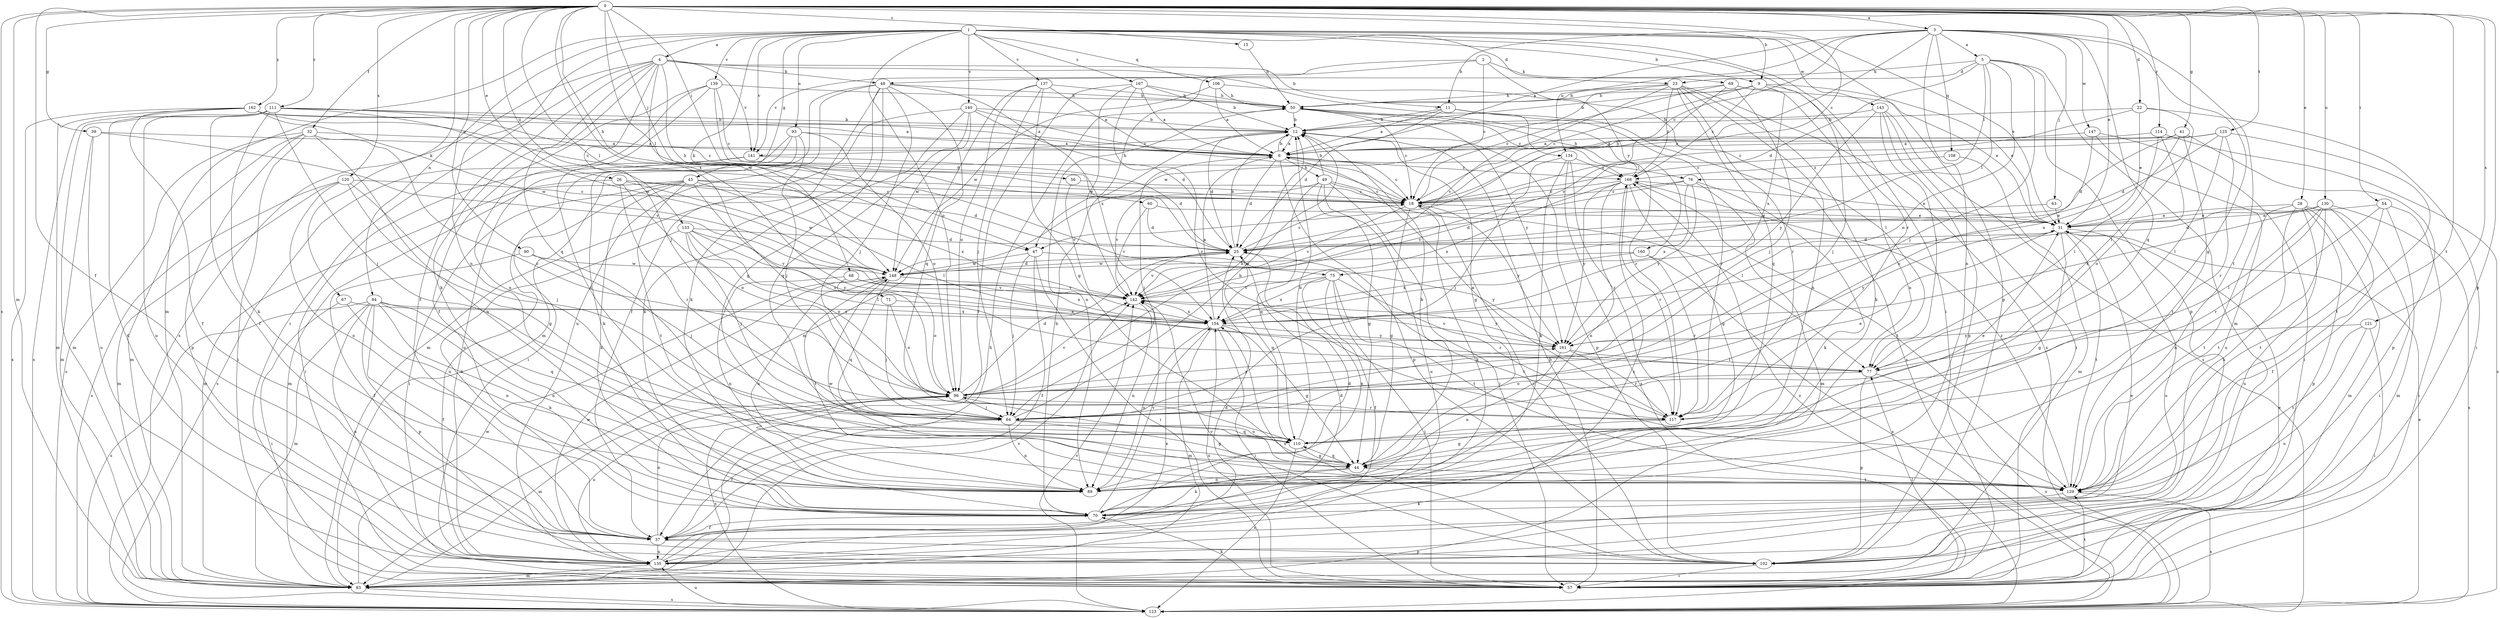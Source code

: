 strict digraph  {
0;
1;
2;
3;
4;
5;
6;
9;
11;
12;
15;
18;
22;
23;
25;
26;
28;
31;
32;
37;
39;
41;
43;
44;
47;
48;
49;
50;
54;
56;
57;
60;
63;
64;
67;
68;
69;
70;
71;
75;
76;
77;
83;
84;
89;
90;
93;
96;
102;
106;
108;
110;
111;
114;
117;
120;
121;
123;
125;
129;
130;
133;
134;
135;
137;
139;
140;
141;
142;
143;
147;
148;
154;
160;
161;
162;
167;
168;
0 -> 3  [label=a];
0 -> 9  [label=b];
0 -> 15  [label=c];
0 -> 18  [label=c];
0 -> 22  [label=d];
0 -> 26  [label=e];
0 -> 28  [label=e];
0 -> 31  [label=e];
0 -> 32  [label=f];
0 -> 37  [label=f];
0 -> 39  [label=g];
0 -> 41  [label=g];
0 -> 47  [label=h];
0 -> 54  [label=i];
0 -> 56  [label=i];
0 -> 60  [label=j];
0 -> 67  [label=k];
0 -> 71  [label=l];
0 -> 75  [label=l];
0 -> 83  [label=m];
0 -> 90  [label=o];
0 -> 102  [label=p];
0 -> 111  [label=r];
0 -> 114  [label=r];
0 -> 120  [label=s];
0 -> 121  [label=s];
0 -> 123  [label=s];
0 -> 125  [label=t];
0 -> 129  [label=t];
0 -> 130  [label=u];
0 -> 133  [label=u];
0 -> 154  [label=x];
0 -> 162  [label=z];
1 -> 4  [label=a];
1 -> 9  [label=b];
1 -> 23  [label=d];
1 -> 31  [label=e];
1 -> 43  [label=g];
1 -> 57  [label=i];
1 -> 68  [label=k];
1 -> 83  [label=m];
1 -> 84  [label=n];
1 -> 89  [label=n];
1 -> 93  [label=o];
1 -> 96  [label=o];
1 -> 102  [label=p];
1 -> 106  [label=q];
1 -> 117  [label=r];
1 -> 137  [label=v];
1 -> 139  [label=v];
1 -> 140  [label=v];
1 -> 141  [label=v];
1 -> 143  [label=w];
1 -> 167  [label=z];
2 -> 18  [label=c];
2 -> 47  [label=h];
2 -> 69  [label=k];
2 -> 141  [label=v];
2 -> 160  [label=y];
3 -> 5  [label=a];
3 -> 6  [label=a];
3 -> 11  [label=b];
3 -> 18  [label=c];
3 -> 44  [label=g];
3 -> 47  [label=h];
3 -> 63  [label=j];
3 -> 89  [label=n];
3 -> 108  [label=q];
3 -> 110  [label=q];
3 -> 129  [label=t];
3 -> 134  [label=u];
3 -> 147  [label=w];
4 -> 11  [label=b];
4 -> 37  [label=f];
4 -> 47  [label=h];
4 -> 48  [label=h];
4 -> 57  [label=i];
4 -> 64  [label=j];
4 -> 70  [label=k];
4 -> 110  [label=q];
4 -> 123  [label=s];
4 -> 134  [label=u];
4 -> 141  [label=v];
4 -> 148  [label=w];
5 -> 23  [label=d];
5 -> 25  [label=d];
5 -> 48  [label=h];
5 -> 64  [label=j];
5 -> 75  [label=l];
5 -> 76  [label=l];
5 -> 83  [label=m];
5 -> 96  [label=o];
5 -> 102  [label=p];
6 -> 12  [label=b];
6 -> 18  [label=c];
6 -> 25  [label=d];
6 -> 49  [label=h];
6 -> 64  [label=j];
6 -> 76  [label=l];
6 -> 102  [label=p];
6 -> 168  [label=z];
9 -> 12  [label=b];
9 -> 18  [label=c];
9 -> 31  [label=e];
9 -> 50  [label=h];
9 -> 64  [label=j];
9 -> 154  [label=x];
9 -> 168  [label=z];
11 -> 6  [label=a];
11 -> 12  [label=b];
11 -> 25  [label=d];
11 -> 117  [label=r];
11 -> 123  [label=s];
12 -> 6  [label=a];
12 -> 25  [label=d];
12 -> 44  [label=g];
12 -> 102  [label=p];
12 -> 141  [label=v];
15 -> 50  [label=h];
18 -> 31  [label=e];
18 -> 44  [label=g];
18 -> 70  [label=k];
18 -> 142  [label=v];
18 -> 161  [label=y];
22 -> 12  [label=b];
22 -> 18  [label=c];
22 -> 31  [label=e];
22 -> 57  [label=i];
22 -> 77  [label=l];
23 -> 50  [label=h];
23 -> 70  [label=k];
23 -> 89  [label=n];
23 -> 110  [label=q];
23 -> 117  [label=r];
23 -> 123  [label=s];
23 -> 142  [label=v];
23 -> 148  [label=w];
23 -> 168  [label=z];
25 -> 12  [label=b];
25 -> 18  [label=c];
25 -> 110  [label=q];
25 -> 129  [label=t];
25 -> 142  [label=v];
25 -> 148  [label=w];
26 -> 18  [label=c];
26 -> 25  [label=d];
26 -> 83  [label=m];
26 -> 96  [label=o];
26 -> 117  [label=r];
26 -> 148  [label=w];
28 -> 31  [label=e];
28 -> 57  [label=i];
28 -> 70  [label=k];
28 -> 83  [label=m];
28 -> 102  [label=p];
28 -> 129  [label=t];
28 -> 135  [label=u];
31 -> 25  [label=d];
31 -> 44  [label=g];
31 -> 129  [label=t];
31 -> 135  [label=u];
31 -> 161  [label=y];
32 -> 6  [label=a];
32 -> 57  [label=i];
32 -> 83  [label=m];
32 -> 89  [label=n];
32 -> 96  [label=o];
32 -> 102  [label=p];
32 -> 123  [label=s];
37 -> 25  [label=d];
37 -> 96  [label=o];
37 -> 102  [label=p];
37 -> 135  [label=u];
39 -> 6  [label=a];
39 -> 83  [label=m];
39 -> 135  [label=u];
39 -> 142  [label=v];
41 -> 6  [label=a];
41 -> 25  [label=d];
41 -> 102  [label=p];
41 -> 129  [label=t];
41 -> 154  [label=x];
43 -> 18  [label=c];
43 -> 57  [label=i];
43 -> 70  [label=k];
43 -> 77  [label=l];
43 -> 83  [label=m];
43 -> 96  [label=o];
43 -> 129  [label=t];
43 -> 135  [label=u];
43 -> 154  [label=x];
44 -> 12  [label=b];
44 -> 70  [label=k];
44 -> 89  [label=n];
44 -> 96  [label=o];
44 -> 110  [label=q];
44 -> 129  [label=t];
47 -> 37  [label=f];
47 -> 57  [label=i];
47 -> 64  [label=j];
47 -> 148  [label=w];
47 -> 161  [label=y];
48 -> 37  [label=f];
48 -> 44  [label=g];
48 -> 50  [label=h];
48 -> 64  [label=j];
48 -> 70  [label=k];
48 -> 83  [label=m];
48 -> 110  [label=q];
48 -> 135  [label=u];
48 -> 154  [label=x];
49 -> 12  [label=b];
49 -> 18  [label=c];
49 -> 44  [label=g];
49 -> 57  [label=i];
49 -> 77  [label=l];
49 -> 110  [label=q];
49 -> 135  [label=u];
49 -> 142  [label=v];
50 -> 12  [label=b];
50 -> 18  [label=c];
50 -> 89  [label=n];
50 -> 117  [label=r];
50 -> 161  [label=y];
50 -> 168  [label=z];
54 -> 31  [label=e];
54 -> 57  [label=i];
54 -> 83  [label=m];
54 -> 89  [label=n];
54 -> 129  [label=t];
56 -> 18  [label=c];
56 -> 142  [label=v];
57 -> 12  [label=b];
57 -> 31  [label=e];
57 -> 70  [label=k];
57 -> 77  [label=l];
57 -> 129  [label=t];
57 -> 154  [label=x];
60 -> 25  [label=d];
60 -> 31  [label=e];
60 -> 142  [label=v];
63 -> 25  [label=d];
63 -> 31  [label=e];
64 -> 12  [label=b];
64 -> 31  [label=e];
64 -> 37  [label=f];
64 -> 44  [label=g];
64 -> 89  [label=n];
64 -> 110  [label=q];
67 -> 57  [label=i];
67 -> 89  [label=n];
67 -> 154  [label=x];
68 -> 89  [label=n];
68 -> 96  [label=o];
68 -> 142  [label=v];
68 -> 154  [label=x];
69 -> 18  [label=c];
69 -> 31  [label=e];
69 -> 50  [label=h];
69 -> 64  [label=j];
69 -> 89  [label=n];
69 -> 142  [label=v];
70 -> 12  [label=b];
70 -> 25  [label=d];
70 -> 37  [label=f];
70 -> 142  [label=v];
71 -> 64  [label=j];
71 -> 96  [label=o];
71 -> 154  [label=x];
75 -> 37  [label=f];
75 -> 57  [label=i];
75 -> 89  [label=n];
75 -> 117  [label=r];
75 -> 129  [label=t];
75 -> 142  [label=v];
75 -> 154  [label=x];
76 -> 18  [label=c];
76 -> 70  [label=k];
76 -> 83  [label=m];
76 -> 142  [label=v];
76 -> 154  [label=x];
76 -> 161  [label=y];
77 -> 96  [label=o];
77 -> 102  [label=p];
77 -> 123  [label=s];
83 -> 50  [label=h];
83 -> 123  [label=s];
83 -> 142  [label=v];
83 -> 148  [label=w];
84 -> 37  [label=f];
84 -> 70  [label=k];
84 -> 83  [label=m];
84 -> 89  [label=n];
84 -> 102  [label=p];
84 -> 110  [label=q];
84 -> 123  [label=s];
84 -> 135  [label=u];
84 -> 154  [label=x];
90 -> 37  [label=f];
90 -> 64  [label=j];
90 -> 148  [label=w];
93 -> 6  [label=a];
93 -> 57  [label=i];
93 -> 64  [label=j];
93 -> 70  [label=k];
93 -> 96  [label=o];
93 -> 135  [label=u];
96 -> 12  [label=b];
96 -> 25  [label=d];
96 -> 64  [label=j];
96 -> 83  [label=m];
96 -> 117  [label=r];
96 -> 123  [label=s];
96 -> 135  [label=u];
96 -> 142  [label=v];
96 -> 161  [label=y];
102 -> 18  [label=c];
102 -> 57  [label=i];
102 -> 142  [label=v];
102 -> 154  [label=x];
106 -> 6  [label=a];
106 -> 50  [label=h];
106 -> 77  [label=l];
106 -> 148  [label=w];
108 -> 83  [label=m];
108 -> 168  [label=z];
110 -> 12  [label=b];
110 -> 31  [label=e];
110 -> 44  [label=g];
110 -> 123  [label=s];
111 -> 6  [label=a];
111 -> 12  [label=b];
111 -> 18  [label=c];
111 -> 37  [label=f];
111 -> 64  [label=j];
111 -> 70  [label=k];
111 -> 83  [label=m];
111 -> 123  [label=s];
111 -> 135  [label=u];
111 -> 148  [label=w];
114 -> 6  [label=a];
114 -> 77  [label=l];
114 -> 96  [label=o];
114 -> 123  [label=s];
117 -> 6  [label=a];
117 -> 44  [label=g];
120 -> 18  [label=c];
120 -> 44  [label=g];
120 -> 64  [label=j];
120 -> 83  [label=m];
120 -> 89  [label=n];
120 -> 123  [label=s];
121 -> 57  [label=i];
121 -> 129  [label=t];
121 -> 135  [label=u];
121 -> 161  [label=y];
123 -> 31  [label=e];
123 -> 135  [label=u];
123 -> 142  [label=v];
123 -> 168  [label=z];
125 -> 6  [label=a];
125 -> 18  [label=c];
125 -> 25  [label=d];
125 -> 77  [label=l];
125 -> 117  [label=r];
125 -> 129  [label=t];
129 -> 70  [label=k];
129 -> 123  [label=s];
129 -> 148  [label=w];
129 -> 168  [label=z];
130 -> 25  [label=d];
130 -> 31  [label=e];
130 -> 37  [label=f];
130 -> 77  [label=l];
130 -> 117  [label=r];
130 -> 123  [label=s];
130 -> 129  [label=t];
130 -> 154  [label=x];
133 -> 25  [label=d];
133 -> 64  [label=j];
133 -> 70  [label=k];
133 -> 77  [label=l];
133 -> 96  [label=o];
133 -> 142  [label=v];
133 -> 161  [label=y];
134 -> 64  [label=j];
134 -> 70  [label=k];
134 -> 117  [label=r];
134 -> 123  [label=s];
134 -> 168  [label=z];
135 -> 25  [label=d];
135 -> 31  [label=e];
135 -> 83  [label=m];
135 -> 148  [label=w];
135 -> 154  [label=x];
135 -> 168  [label=z];
137 -> 6  [label=a];
137 -> 44  [label=g];
137 -> 50  [label=h];
137 -> 64  [label=j];
137 -> 83  [label=m];
137 -> 96  [label=o];
139 -> 18  [label=c];
139 -> 25  [label=d];
139 -> 37  [label=f];
139 -> 50  [label=h];
139 -> 89  [label=n];
139 -> 129  [label=t];
140 -> 12  [label=b];
140 -> 18  [label=c];
140 -> 25  [label=d];
140 -> 70  [label=k];
140 -> 83  [label=m];
140 -> 110  [label=q];
140 -> 148  [label=w];
141 -> 25  [label=d];
141 -> 57  [label=i];
141 -> 123  [label=s];
142 -> 89  [label=n];
142 -> 154  [label=x];
142 -> 161  [label=y];
143 -> 12  [label=b];
143 -> 57  [label=i];
143 -> 77  [label=l];
143 -> 102  [label=p];
143 -> 123  [label=s];
143 -> 161  [label=y];
147 -> 6  [label=a];
147 -> 57  [label=i];
147 -> 96  [label=o];
147 -> 135  [label=u];
148 -> 25  [label=d];
148 -> 89  [label=n];
148 -> 110  [label=q];
148 -> 129  [label=t];
148 -> 142  [label=v];
154 -> 6  [label=a];
154 -> 44  [label=g];
154 -> 57  [label=i];
154 -> 83  [label=m];
154 -> 89  [label=n];
154 -> 161  [label=y];
160 -> 117  [label=r];
160 -> 123  [label=s];
160 -> 148  [label=w];
160 -> 154  [label=x];
161 -> 77  [label=l];
161 -> 89  [label=n];
161 -> 117  [label=r];
161 -> 142  [label=v];
162 -> 6  [label=a];
162 -> 12  [label=b];
162 -> 18  [label=c];
162 -> 37  [label=f];
162 -> 83  [label=m];
162 -> 123  [label=s];
162 -> 135  [label=u];
162 -> 148  [label=w];
167 -> 6  [label=a];
167 -> 12  [label=b];
167 -> 37  [label=f];
167 -> 50  [label=h];
167 -> 117  [label=r];
167 -> 142  [label=v];
168 -> 18  [label=c];
168 -> 31  [label=e];
168 -> 44  [label=g];
168 -> 50  [label=h];
168 -> 89  [label=n];
168 -> 117  [label=r];
168 -> 129  [label=t];
168 -> 154  [label=x];
168 -> 161  [label=y];
}
